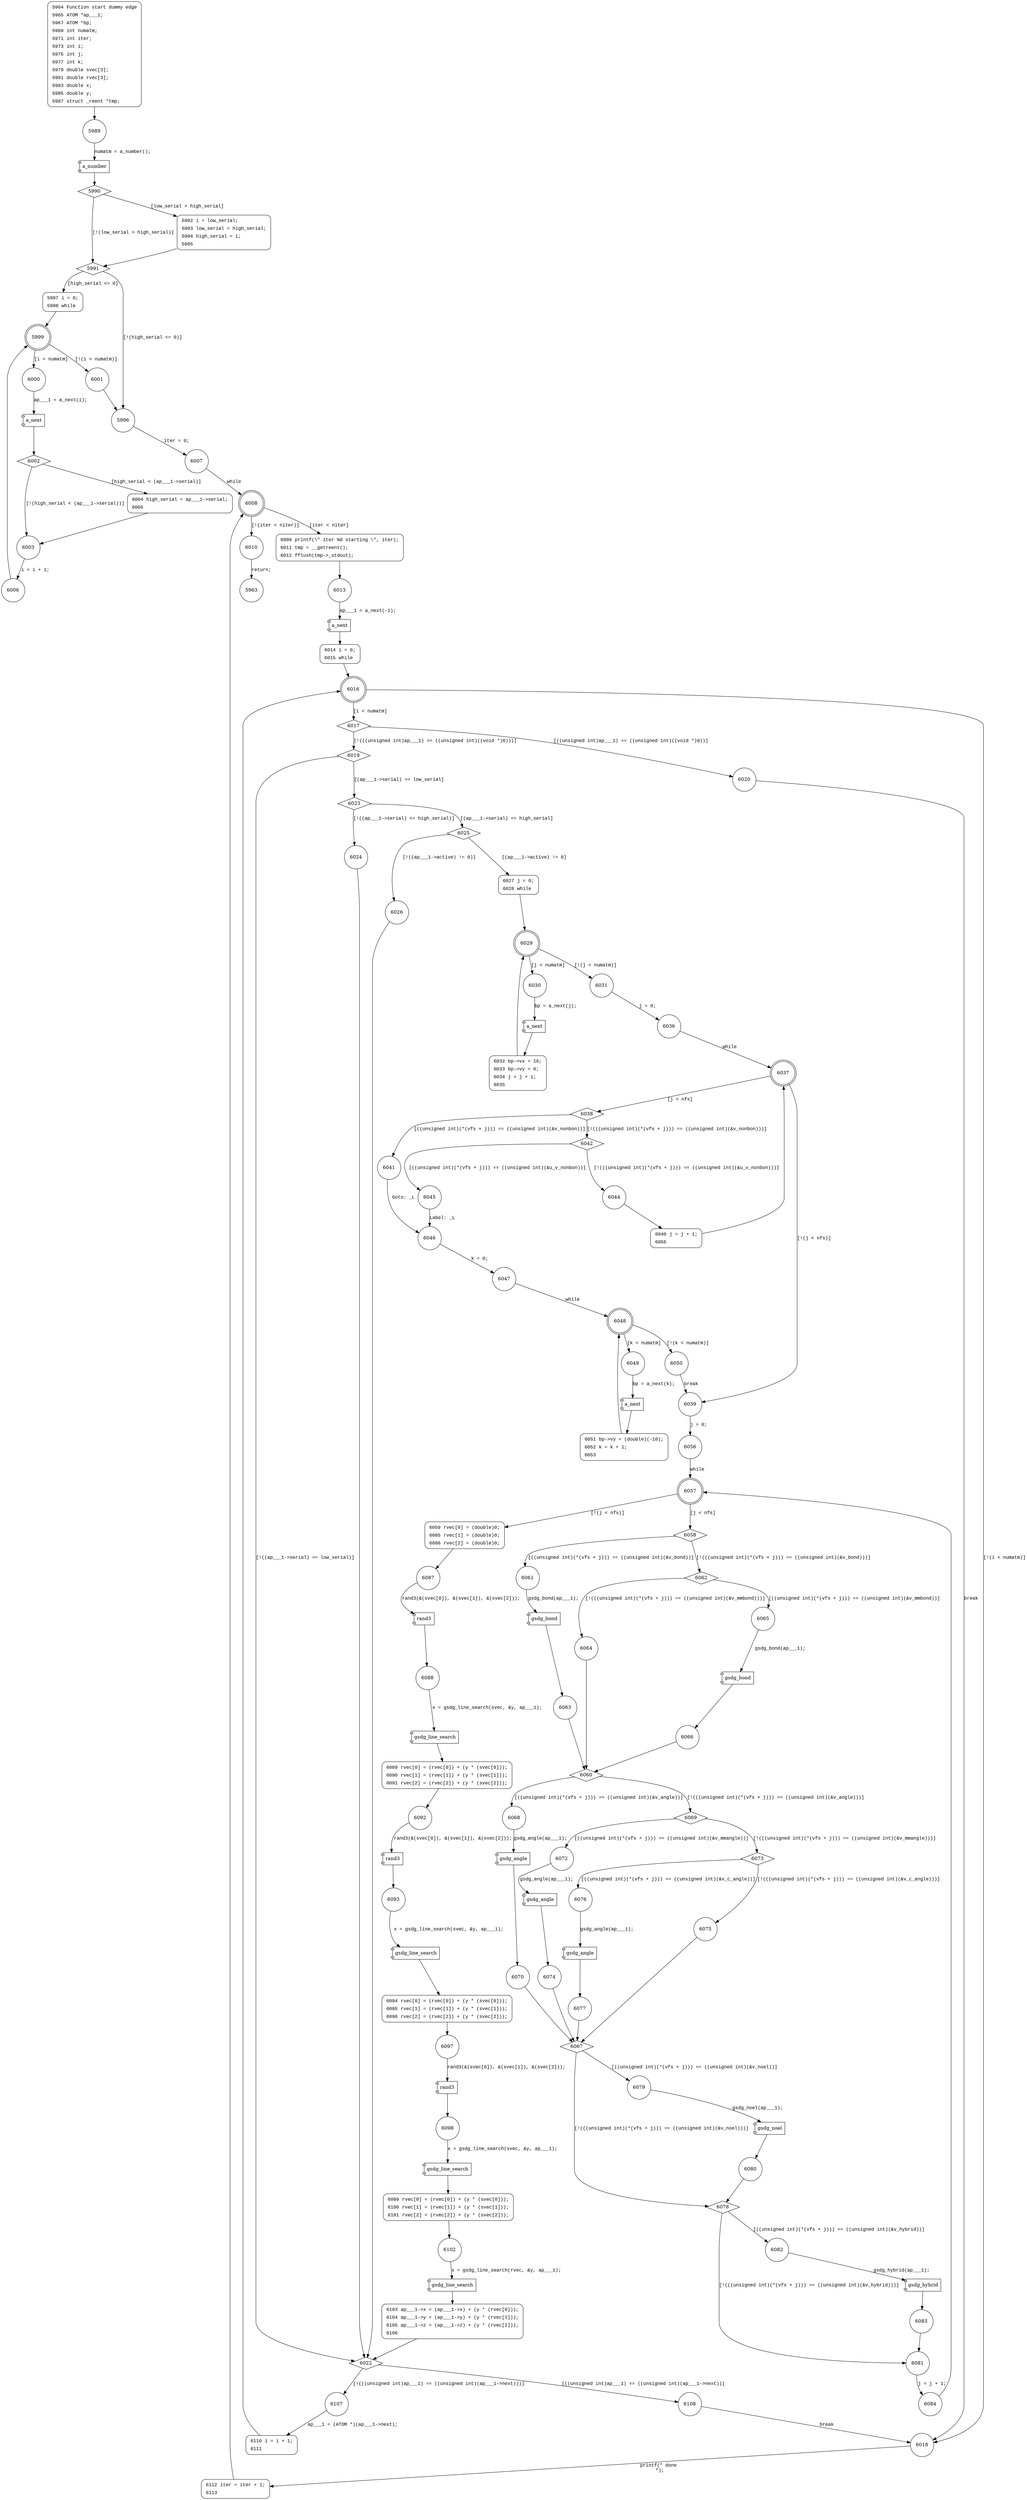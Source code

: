 digraph gsdg {
5989 [shape="circle"]
5990 [shape="diamond"]
5991 [shape="diamond"]
5992 [shape="circle"]
5996 [shape="circle"]
5997 [shape="circle"]
5999 [shape="doublecircle"]
6001 [shape="circle"]
6000 [shape="circle"]
6002 [shape="diamond"]
6003 [shape="circle"]
6004 [shape="circle"]
6006 [shape="circle"]
6007 [shape="circle"]
6008 [shape="doublecircle"]
6010 [shape="circle"]
6009 [shape="circle"]
6013 [shape="circle"]
6014 [shape="circle"]
6016 [shape="doublecircle"]
6018 [shape="circle"]
6017 [shape="diamond"]
6019 [shape="diamond"]
6020 [shape="circle"]
6112 [shape="circle"]
6022 [shape="diamond"]
6023 [shape="diamond"]
6024 [shape="circle"]
6025 [shape="diamond"]
6026 [shape="circle"]
6027 [shape="circle"]
6029 [shape="doublecircle"]
6031 [shape="circle"]
6030 [shape="circle"]
6032 [shape="circle"]
6036 [shape="circle"]
6037 [shape="doublecircle"]
6039 [shape="circle"]
6038 [shape="diamond"]
6042 [shape="diamond"]
6041 [shape="circle"]
6046 [shape="circle"]
6047 [shape="circle"]
6048 [shape="doublecircle"]
6050 [shape="circle"]
6049 [shape="circle"]
6051 [shape="circle"]
6056 [shape="circle"]
6057 [shape="doublecircle"]
6059 [shape="circle"]
6058 [shape="diamond"]
6062 [shape="diamond"]
6061 [shape="circle"]
6063 [shape="circle"]
6060 [shape="diamond"]
6069 [shape="diamond"]
6068 [shape="circle"]
6070 [shape="circle"]
6067 [shape="diamond"]
6078 [shape="diamond"]
6079 [shape="circle"]
6080 [shape="circle"]
6081 [shape="circle"]
6082 [shape="circle"]
6083 [shape="circle"]
6084 [shape="circle"]
6073 [shape="diamond"]
6072 [shape="circle"]
6074 [shape="circle"]
6075 [shape="circle"]
6076 [shape="circle"]
6077 [shape="circle"]
6064 [shape="circle"]
6065 [shape="circle"]
6066 [shape="circle"]
6087 [shape="circle"]
6088 [shape="circle"]
6089 [shape="circle"]
6092 [shape="circle"]
6093 [shape="circle"]
6094 [shape="circle"]
6097 [shape="circle"]
6098 [shape="circle"]
6099 [shape="circle"]
6102 [shape="circle"]
6103 [shape="circle"]
6107 [shape="circle"]
6108 [shape="circle"]
6110 [shape="circle"]
6044 [shape="circle"]
6045 [shape="circle"]
6040 [shape="circle"]
5963 [shape="circle"]
5964 [style="filled,bold" penwidth="1" fillcolor="white" fontname="Courier New" shape="Mrecord" label=<<table border="0" cellborder="0" cellpadding="3" bgcolor="white"><tr><td align="right">5964</td><td align="left">Function start dummy edge</td></tr><tr><td align="right">5965</td><td align="left">ATOM *ap___1;</td></tr><tr><td align="right">5967</td><td align="left">ATOM *bp;</td></tr><tr><td align="right">5969</td><td align="left">int numatm;</td></tr><tr><td align="right">5971</td><td align="left">int iter;</td></tr><tr><td align="right">5973</td><td align="left">int i;</td></tr><tr><td align="right">5975</td><td align="left">int j;</td></tr><tr><td align="right">5977</td><td align="left">int k;</td></tr><tr><td align="right">5979</td><td align="left">double svec[3];</td></tr><tr><td align="right">5981</td><td align="left">double rvec[3];</td></tr><tr><td align="right">5983</td><td align="left">double x;</td></tr><tr><td align="right">5985</td><td align="left">double y;</td></tr><tr><td align="right">5987</td><td align="left">struct _reent *tmp;</td></tr></table>>]
5964 -> 5989[label=""]
5992 [style="filled,bold" penwidth="1" fillcolor="white" fontname="Courier New" shape="Mrecord" label=<<table border="0" cellborder="0" cellpadding="3" bgcolor="white"><tr><td align="right">5992</td><td align="left">i = low_serial;</td></tr><tr><td align="right">5993</td><td align="left">low_serial = high_serial;</td></tr><tr><td align="right">5994</td><td align="left">high_serial = i;</td></tr><tr><td align="right">5995</td><td align="left"></td></tr></table>>]
5992 -> 5991[label=""]
5997 [style="filled,bold" penwidth="1" fillcolor="white" fontname="Courier New" shape="Mrecord" label=<<table border="0" cellborder="0" cellpadding="3" bgcolor="white"><tr><td align="right">5997</td><td align="left">i = 0;</td></tr><tr><td align="right">5998</td><td align="left">while</td></tr></table>>]
5997 -> 5999[label=""]
6004 [style="filled,bold" penwidth="1" fillcolor="white" fontname="Courier New" shape="Mrecord" label=<<table border="0" cellborder="0" cellpadding="3" bgcolor="white"><tr><td align="right">6004</td><td align="left">high_serial = ap___1-&gt;serial;</td></tr><tr><td align="right">6005</td><td align="left"></td></tr></table>>]
6004 -> 6003[label=""]
6009 [style="filled,bold" penwidth="1" fillcolor="white" fontname="Courier New" shape="Mrecord" label=<<table border="0" cellborder="0" cellpadding="3" bgcolor="white"><tr><td align="right">6009</td><td align="left">printf(\" iter %d starting \", iter);</td></tr><tr><td align="right">6011</td><td align="left">tmp = __getreent();</td></tr><tr><td align="right">6012</td><td align="left">fflush(tmp-&gt;_stdout);</td></tr></table>>]
6009 -> 6013[label=""]
6014 [style="filled,bold" penwidth="1" fillcolor="white" fontname="Courier New" shape="Mrecord" label=<<table border="0" cellborder="0" cellpadding="3" bgcolor="white"><tr><td align="right">6014</td><td align="left">i = 0;</td></tr><tr><td align="right">6015</td><td align="left">while</td></tr></table>>]
6014 -> 6016[label=""]
6112 [style="filled,bold" penwidth="1" fillcolor="white" fontname="Courier New" shape="Mrecord" label=<<table border="0" cellborder="0" cellpadding="3" bgcolor="white"><tr><td align="right">6112</td><td align="left">iter = iter + 1;</td></tr><tr><td align="right">6113</td><td align="left"></td></tr></table>>]
6112 -> 6008[label=""]
6027 [style="filled,bold" penwidth="1" fillcolor="white" fontname="Courier New" shape="Mrecord" label=<<table border="0" cellborder="0" cellpadding="3" bgcolor="white"><tr><td align="right">6027</td><td align="left">j = 0;</td></tr><tr><td align="right">6028</td><td align="left">while</td></tr></table>>]
6027 -> 6029[label=""]
6032 [style="filled,bold" penwidth="1" fillcolor="white" fontname="Courier New" shape="Mrecord" label=<<table border="0" cellborder="0" cellpadding="3" bgcolor="white"><tr><td align="right">6032</td><td align="left">bp-&gt;vx = 16;</td></tr><tr><td align="right">6033</td><td align="left">bp-&gt;vy = 0;</td></tr><tr><td align="right">6034</td><td align="left">j = j + 1;</td></tr><tr><td align="right">6035</td><td align="left"></td></tr></table>>]
6032 -> 6029[label=""]
6051 [style="filled,bold" penwidth="1" fillcolor="white" fontname="Courier New" shape="Mrecord" label=<<table border="0" cellborder="0" cellpadding="3" bgcolor="white"><tr><td align="right">6051</td><td align="left">bp-&gt;vy = (double)(-10);</td></tr><tr><td align="right">6052</td><td align="left">k = k + 1;</td></tr><tr><td align="right">6053</td><td align="left"></td></tr></table>>]
6051 -> 6048[label=""]
6059 [style="filled,bold" penwidth="1" fillcolor="white" fontname="Courier New" shape="Mrecord" label=<<table border="0" cellborder="0" cellpadding="3" bgcolor="white"><tr><td align="right">6059</td><td align="left">rvec[0] = (double)0;</td></tr><tr><td align="right">6085</td><td align="left">rvec[1] = (double)0;</td></tr><tr><td align="right">6086</td><td align="left">rvec[2] = (double)0;</td></tr></table>>]
6059 -> 6087[label=""]
6089 [style="filled,bold" penwidth="1" fillcolor="white" fontname="Courier New" shape="Mrecord" label=<<table border="0" cellborder="0" cellpadding="3" bgcolor="white"><tr><td align="right">6089</td><td align="left">rvec[0] = (rvec[0]) + (y * (svec[0]));</td></tr><tr><td align="right">6090</td><td align="left">rvec[1] = (rvec[1]) + (y * (svec[1]));</td></tr><tr><td align="right">6091</td><td align="left">rvec[2] = (rvec[2]) + (y * (svec[2]));</td></tr></table>>]
6089 -> 6092[label=""]
6094 [style="filled,bold" penwidth="1" fillcolor="white" fontname="Courier New" shape="Mrecord" label=<<table border="0" cellborder="0" cellpadding="3" bgcolor="white"><tr><td align="right">6094</td><td align="left">rvec[0] = (rvec[0]) + (y * (svec[0]));</td></tr><tr><td align="right">6095</td><td align="left">rvec[1] = (rvec[1]) + (y * (svec[1]));</td></tr><tr><td align="right">6096</td><td align="left">rvec[2] = (rvec[2]) + (y * (svec[2]));</td></tr></table>>]
6094 -> 6097[label=""]
6099 [style="filled,bold" penwidth="1" fillcolor="white" fontname="Courier New" shape="Mrecord" label=<<table border="0" cellborder="0" cellpadding="3" bgcolor="white"><tr><td align="right">6099</td><td align="left">rvec[0] = (rvec[0]) + (y * (svec[0]));</td></tr><tr><td align="right">6100</td><td align="left">rvec[1] = (rvec[1]) + (y * (svec[1]));</td></tr><tr><td align="right">6101</td><td align="left">rvec[2] = (rvec[2]) + (y * (svec[2]));</td></tr></table>>]
6099 -> 6102[label=""]
6103 [style="filled,bold" penwidth="1" fillcolor="white" fontname="Courier New" shape="Mrecord" label=<<table border="0" cellborder="0" cellpadding="3" bgcolor="white"><tr><td align="right">6103</td><td align="left">ap___1-&gt;x = (ap___1-&gt;x) + (y * (rvec[0]));</td></tr><tr><td align="right">6104</td><td align="left">ap___1-&gt;y = (ap___1-&gt;y) + (y * (rvec[1]));</td></tr><tr><td align="right">6105</td><td align="left">ap___1-&gt;z = (ap___1-&gt;z) + (y * (rvec[2]));</td></tr><tr><td align="right">6106</td><td align="left"></td></tr></table>>]
6103 -> 6022[label=""]
6110 [style="filled,bold" penwidth="1" fillcolor="white" fontname="Courier New" shape="Mrecord" label=<<table border="0" cellborder="0" cellpadding="3" bgcolor="white"><tr><td align="right">6110</td><td align="left">i = i + 1;</td></tr><tr><td align="right">6111</td><td align="left"></td></tr></table>>]
6110 -> 6016[label=""]
6040 [style="filled,bold" penwidth="1" fillcolor="white" fontname="Courier New" shape="Mrecord" label=<<table border="0" cellborder="0" cellpadding="3" bgcolor="white"><tr><td align="right">6040</td><td align="left">j = j + 1;</td></tr><tr><td align="right">6055</td><td align="left"></td></tr></table>>]
6040 -> 6037[label=""]
100230 [shape="component" label="a_number"]
5989 -> 100230 [label="numatm = a_number();" fontname="Courier New"]
100230 -> 5990 [label="" fontname="Courier New"]
5990 -> 5991 [label="[!(low_serial > high_serial)]" fontname="Courier New"]
5990 -> 5992 [label="[low_serial > high_serial]" fontname="Courier New"]
5991 -> 5996 [label="[!(high_serial <= 0)]" fontname="Courier New"]
5991 -> 5997 [label="[high_serial <= 0]" fontname="Courier New"]
5999 -> 6001 [label="[!(i < numatm)]" fontname="Courier New"]
5999 -> 6000 [label="[i < numatm]" fontname="Courier New"]
100231 [shape="component" label="a_next"]
6000 -> 100231 [label="ap___1 = a_next(i);" fontname="Courier New"]
100231 -> 6002 [label="" fontname="Courier New"]
6002 -> 6003 [label="[!(high_serial < (ap___1->serial))]" fontname="Courier New"]
6002 -> 6004 [label="[high_serial < (ap___1->serial)]" fontname="Courier New"]
6003 -> 6006 [label="i = i + 1;" fontname="Courier New"]
6001 -> 5996 [label="" fontname="Courier New"]
5996 -> 6007 [label="iter = 0;" fontname="Courier New"]
6008 -> 6010 [label="[!(iter < niter)]" fontname="Courier New"]
6008 -> 6009 [label="[iter < niter]" fontname="Courier New"]
100232 [shape="component" label="a_next"]
6013 -> 100232 [label="ap___1 = a_next(-1);" fontname="Courier New"]
100232 -> 6014 [label="" fontname="Courier New"]
6016 -> 6018 [label="[!(i < numatm)]" fontname="Courier New"]
6016 -> 6017 [label="[i < numatm]" fontname="Courier New"]
6017 -> 6019 [label="[!(((unsigned int)ap___1) == ((unsigned int)((void *)0)))]" fontname="Courier New"]
6017 -> 6020 [label="[((unsigned int)ap___1) == ((unsigned int)((void *)0))]" fontname="Courier New"]
6018 -> 6112 [label="printf(\" done \n\");" fontname="Courier New"]
6019 -> 6022 [label="[!((ap___1->serial) >= low_serial)]" fontname="Courier New"]
6019 -> 6023 [label="[(ap___1->serial) >= low_serial]" fontname="Courier New"]
6023 -> 6024 [label="[!((ap___1->serial) <= high_serial)]" fontname="Courier New"]
6023 -> 6025 [label="[(ap___1->serial) <= high_serial]" fontname="Courier New"]
6025 -> 6026 [label="[!((ap___1->active) != 0)]" fontname="Courier New"]
6025 -> 6027 [label="[(ap___1->active) != 0]" fontname="Courier New"]
6029 -> 6031 [label="[!(j < numatm)]" fontname="Courier New"]
6029 -> 6030 [label="[j < numatm]" fontname="Courier New"]
100233 [shape="component" label="a_next"]
6030 -> 100233 [label="bp = a_next(j);" fontname="Courier New"]
100233 -> 6032 [label="" fontname="Courier New"]
6031 -> 6036 [label="j = 0;" fontname="Courier New"]
6037 -> 6039 [label="[!(j < nfs)]" fontname="Courier New"]
6037 -> 6038 [label="[j < nfs]" fontname="Courier New"]
6038 -> 6042 [label="[!(((unsigned int)(*(vfs + j))) == ((unsigned int)(&v_nonbon)))]" fontname="Courier New"]
6038 -> 6041 [label="[((unsigned int)(*(vfs + j))) == ((unsigned int)(&v_nonbon))]" fontname="Courier New"]
6046 -> 6047 [label="k = 0;" fontname="Courier New"]
6048 -> 6050 [label="[!(k < numatm)]" fontname="Courier New"]
6048 -> 6049 [label="[k < numatm]" fontname="Courier New"]
100234 [shape="component" label="a_next"]
6049 -> 100234 [label="bp = a_next(k);" fontname="Courier New"]
100234 -> 6051 [label="" fontname="Courier New"]
6050 -> 6039 [label="break" fontname="Courier New"]
6039 -> 6056 [label="j = 0;" fontname="Courier New"]
6057 -> 6059 [label="[!(j < nfs)]" fontname="Courier New"]
6057 -> 6058 [label="[j < nfs]" fontname="Courier New"]
6058 -> 6062 [label="[!(((unsigned int)(*(vfs + j))) == ((unsigned int)(&v_bond)))]" fontname="Courier New"]
6058 -> 6061 [label="[((unsigned int)(*(vfs + j))) == ((unsigned int)(&v_bond))]" fontname="Courier New"]
100235 [shape="component" label="gsdg_bond"]
6061 -> 100235 [label="gsdg_bond(ap___1);" fontname="Courier New"]
100235 -> 6063 [label="" fontname="Courier New"]
6060 -> 6069 [label="[!(((unsigned int)(*(vfs + j))) == ((unsigned int)(&v_angle)))]" fontname="Courier New"]
6060 -> 6068 [label="[((unsigned int)(*(vfs + j))) == ((unsigned int)(&v_angle))]" fontname="Courier New"]
100236 [shape="component" label="gsdg_angle"]
6068 -> 100236 [label="gsdg_angle(ap___1);" fontname="Courier New"]
100236 -> 6070 [label="" fontname="Courier New"]
6067 -> 6078 [label="[!(((unsigned int)(*(vfs + j))) == ((unsigned int)(&v_noel)))]" fontname="Courier New"]
6067 -> 6079 [label="[((unsigned int)(*(vfs + j))) == ((unsigned int)(&v_noel))]" fontname="Courier New"]
100237 [shape="component" label="gsdg_noel"]
6079 -> 100237 [label="gsdg_noel(ap___1);" fontname="Courier New"]
100237 -> 6080 [label="" fontname="Courier New"]
6078 -> 6081 [label="[!(((unsigned int)(*(vfs + j))) == ((unsigned int)(&v_hybrid)))]" fontname="Courier New"]
6078 -> 6082 [label="[((unsigned int)(*(vfs + j))) == ((unsigned int)(&v_hybrid))]" fontname="Courier New"]
100238 [shape="component" label="gsdg_hybrid"]
6082 -> 100238 [label="gsdg_hybrid(ap___1);" fontname="Courier New"]
100238 -> 6083 [label="" fontname="Courier New"]
6081 -> 6084 [label="j = j + 1;" fontname="Courier New"]
6069 -> 6073 [label="[!(((unsigned int)(*(vfs + j))) == ((unsigned int)(&v_mmangle)))]" fontname="Courier New"]
6069 -> 6072 [label="[((unsigned int)(*(vfs + j))) == ((unsigned int)(&v_mmangle))]" fontname="Courier New"]
100239 [shape="component" label="gsdg_angle"]
6072 -> 100239 [label="gsdg_angle(ap___1);" fontname="Courier New"]
100239 -> 6074 [label="" fontname="Courier New"]
6073 -> 6075 [label="[!(((unsigned int)(*(vfs + j))) == ((unsigned int)(&v_c_angle)))]" fontname="Courier New"]
6073 -> 6076 [label="[((unsigned int)(*(vfs + j))) == ((unsigned int)(&v_c_angle))]" fontname="Courier New"]
100240 [shape="component" label="gsdg_angle"]
6076 -> 100240 [label="gsdg_angle(ap___1);" fontname="Courier New"]
100240 -> 6077 [label="" fontname="Courier New"]
6075 -> 6067 [label="" fontname="Courier New"]
6062 -> 6064 [label="[!(((unsigned int)(*(vfs + j))) == ((unsigned int)(&v_mmbond)))]" fontname="Courier New"]
6062 -> 6065 [label="[((unsigned int)(*(vfs + j))) == ((unsigned int)(&v_mmbond))]" fontname="Courier New"]
100241 [shape="component" label="gsdg_bond"]
6065 -> 100241 [label="gsdg_bond(ap___1);" fontname="Courier New"]
100241 -> 6066 [label="" fontname="Courier New"]
6064 -> 6060 [label="" fontname="Courier New"]
100242 [shape="component" label="rand3"]
6087 -> 100242 [label="rand3(&(svec[0]), &(svec[1]), &(svec[2]));" fontname="Courier New"]
100242 -> 6088 [label="" fontname="Courier New"]
100243 [shape="component" label="gsdg_line_search"]
6088 -> 100243 [label="x = gsdg_line_search(svec, &y, ap___1);" fontname="Courier New"]
100243 -> 6089 [label="" fontname="Courier New"]
100244 [shape="component" label="rand3"]
6092 -> 100244 [label="rand3(&(svec[0]), &(svec[1]), &(svec[2]));" fontname="Courier New"]
100244 -> 6093 [label="" fontname="Courier New"]
100245 [shape="component" label="gsdg_line_search"]
6093 -> 100245 [label="x = gsdg_line_search(svec, &y, ap___1);" fontname="Courier New"]
100245 -> 6094 [label="" fontname="Courier New"]
100246 [shape="component" label="rand3"]
6097 -> 100246 [label="rand3(&(svec[0]), &(svec[1]), &(svec[2]));" fontname="Courier New"]
100246 -> 6098 [label="" fontname="Courier New"]
100247 [shape="component" label="gsdg_line_search"]
6098 -> 100247 [label="x = gsdg_line_search(svec, &y, ap___1);" fontname="Courier New"]
100247 -> 6099 [label="" fontname="Courier New"]
100248 [shape="component" label="gsdg_line_search"]
6102 -> 100248 [label="x = gsdg_line_search(rvec, &y, ap___1);" fontname="Courier New"]
100248 -> 6103 [label="" fontname="Courier New"]
6022 -> 6107 [label="[!(((unsigned int)ap___1) == ((unsigned int)(ap___1->next)))]" fontname="Courier New"]
6022 -> 6108 [label="[((unsigned int)ap___1) == ((unsigned int)(ap___1->next))]" fontname="Courier New"]
6107 -> 6110 [label="ap___1 = (ATOM *)(ap___1->next);" fontname="Courier New"]
6042 -> 6044 [label="[!(((unsigned int)(*(vfs + j))) == ((unsigned int)(&u_v_nonbon)))]" fontname="Courier New"]
6042 -> 6045 [label="[((unsigned int)(*(vfs + j))) == ((unsigned int)(&u_v_nonbon))]" fontname="Courier New"]
6044 -> 6040 [label="" fontname="Courier New"]
6026 -> 6022 [label="" fontname="Courier New"]
6010 -> 5963 [label="return;" fontname="Courier New"]
6006 -> 5999 [label="" fontname="Courier New"]
6007 -> 6008 [label="while" fontname="Courier New"]
6020 -> 6018 [label="break" fontname="Courier New"]
6036 -> 6037 [label="while" fontname="Courier New"]
6041 -> 6046 [label="Goto: _L" fontname="Courier New"]
6047 -> 6048 [label="while" fontname="Courier New"]
6056 -> 6057 [label="while" fontname="Courier New"]
6063 -> 6060 [label="" fontname="Courier New"]
6070 -> 6067 [label="" fontname="Courier New"]
6080 -> 6078 [label="" fontname="Courier New"]
6083 -> 6081 [label="" fontname="Courier New"]
6084 -> 6057 [label="" fontname="Courier New"]
6074 -> 6067 [label="" fontname="Courier New"]
6077 -> 6067 [label="" fontname="Courier New"]
6066 -> 6060 [label="" fontname="Courier New"]
6108 -> 6018 [label="break" fontname="Courier New"]
6045 -> 6046 [label="Label: _L" fontname="Courier New"]
6024 -> 6022 [label="" fontname="Courier New"]
}
